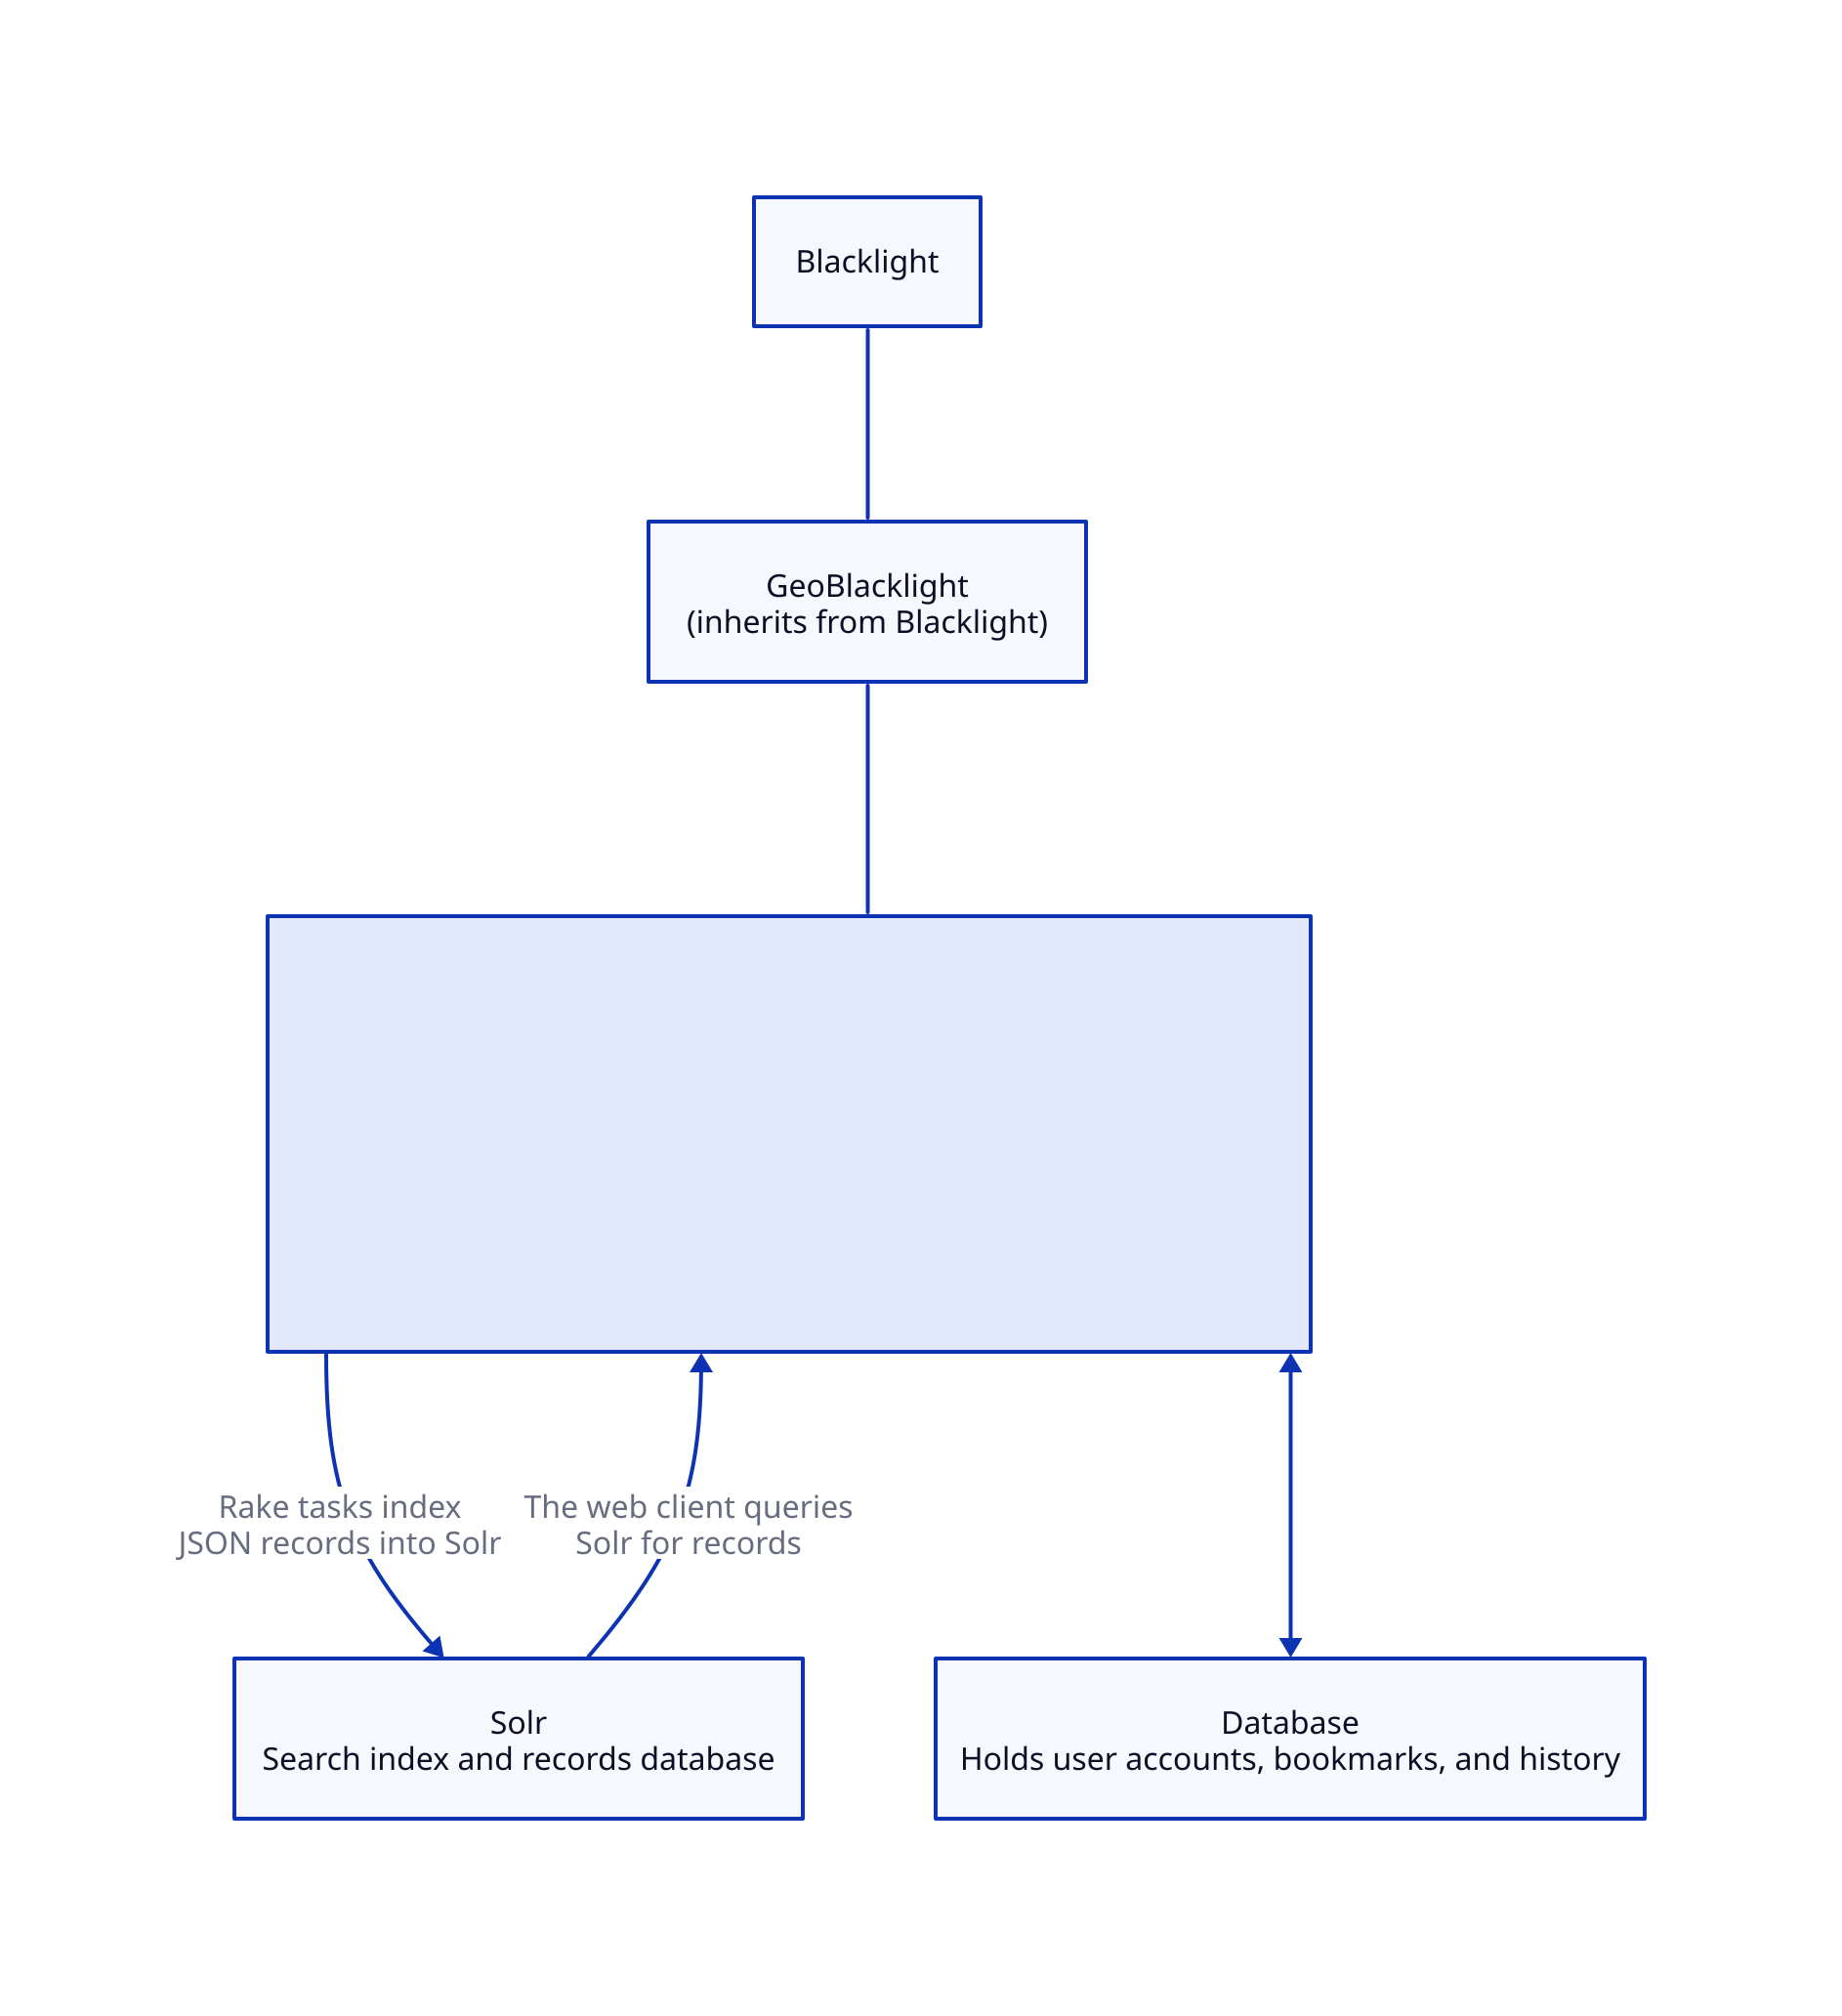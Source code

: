 direction: down

bl: Blacklight

gbl: GeoBlacklight\n(inherits from Blacklight)
solr: Solr\nSearch index and records database
db: Database\nHolds user accounts, bookmarks, and history

app: ""
app.text: |md
## My Application

- Rails app inherits from Blacklight &rarr; GeoBlacklight
- Connects to Solr via environment variable `SOLR_URL`
- Connects to database via config in `database.yml`
- Customize catalog, settings, locale strings, etc.
|

bl -- gbl
gbl -- app

app -> solr: Rake tasks index\nJSON records into Solr
solr -> app: The web client queries\n Solr for records
app <> db